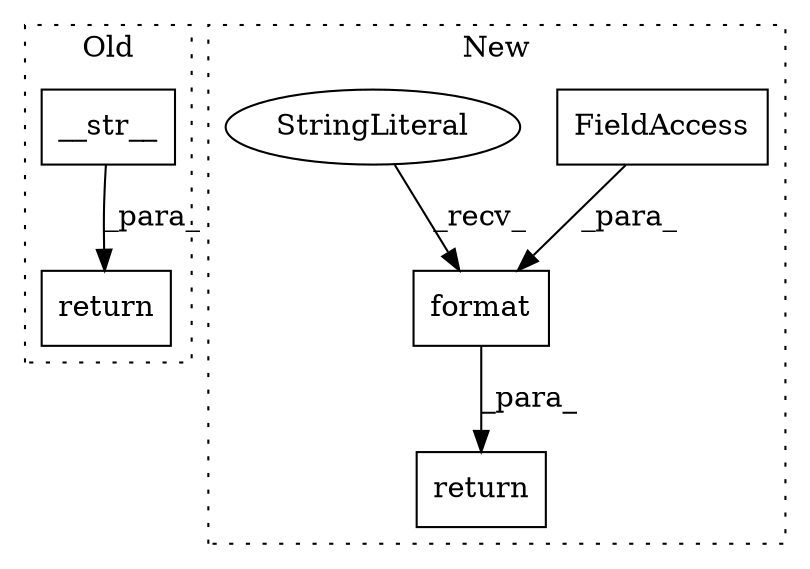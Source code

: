 digraph G {
subgraph cluster0 {
1 [label="__str__" a="32" s="3892" l="9" shape="box"];
5 [label="return" a="41" s="3857" l="7" shape="box"];
label = "Old";
style="dotted";
}
subgraph cluster1 {
2 [label="format" a="32" s="4327,4345" l="7,1" shape="box"];
3 [label="FieldAccess" a="22" s="4334" l="11" shape="box"];
4 [label="StringLiteral" a="45" s="4321" l="5" shape="ellipse"];
6 [label="return" a="41" s="4314" l="7" shape="box"];
label = "New";
style="dotted";
}
1 -> 5 [label="_para_"];
2 -> 6 [label="_para_"];
3 -> 2 [label="_para_"];
4 -> 2 [label="_recv_"];
}